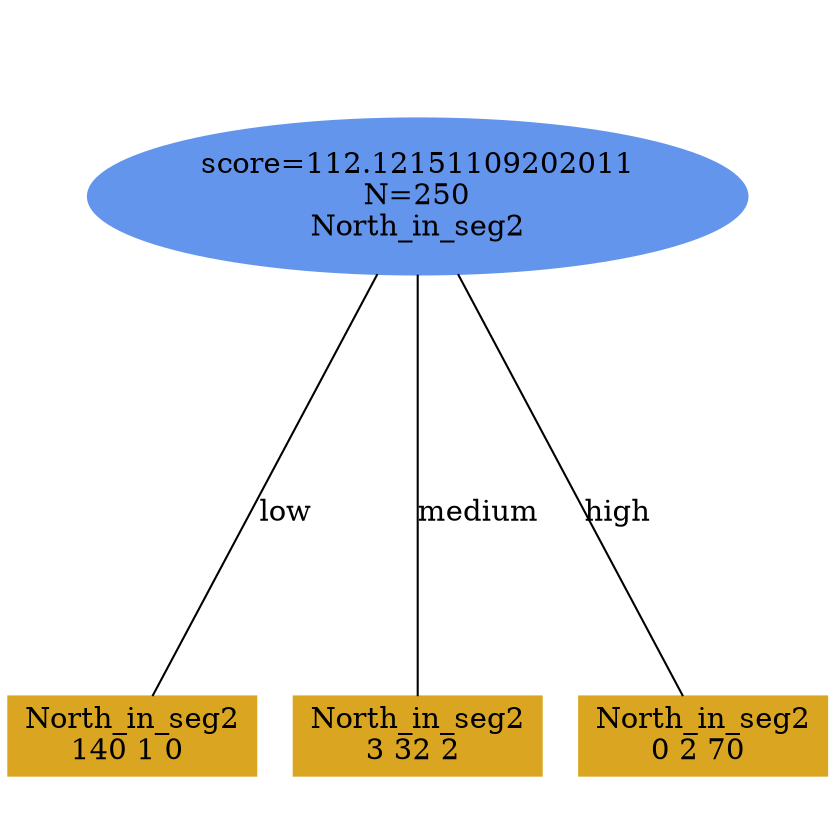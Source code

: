 digraph "DD" {
size = "7.5,10"
ratio=1.0;
center = true;
edge [dir = none];
{ rank = same; node [shape=ellipse, style=filled, color=cornflowerblue];"3902" [label="score=112.12151109202011\nN=250\nNorth_in_seg2"];}
{ rank = same; node [shape=box, style=filled, color=goldenrod];"3903" [label="North_in_seg2\n140 1 0 "];}
{ rank = same; node [shape=box, style=filled, color=goldenrod];"3904" [label="North_in_seg2\n3 32 2 "];}
{ rank = same; node [shape=box, style=filled, color=goldenrod];"3905" [label="North_in_seg2\n0 2 70 "];}
"3902" -> "3903" [label = "low"];
"3902" -> "3904" [label = "medium"];
"3902" -> "3905" [label = "high"];

}